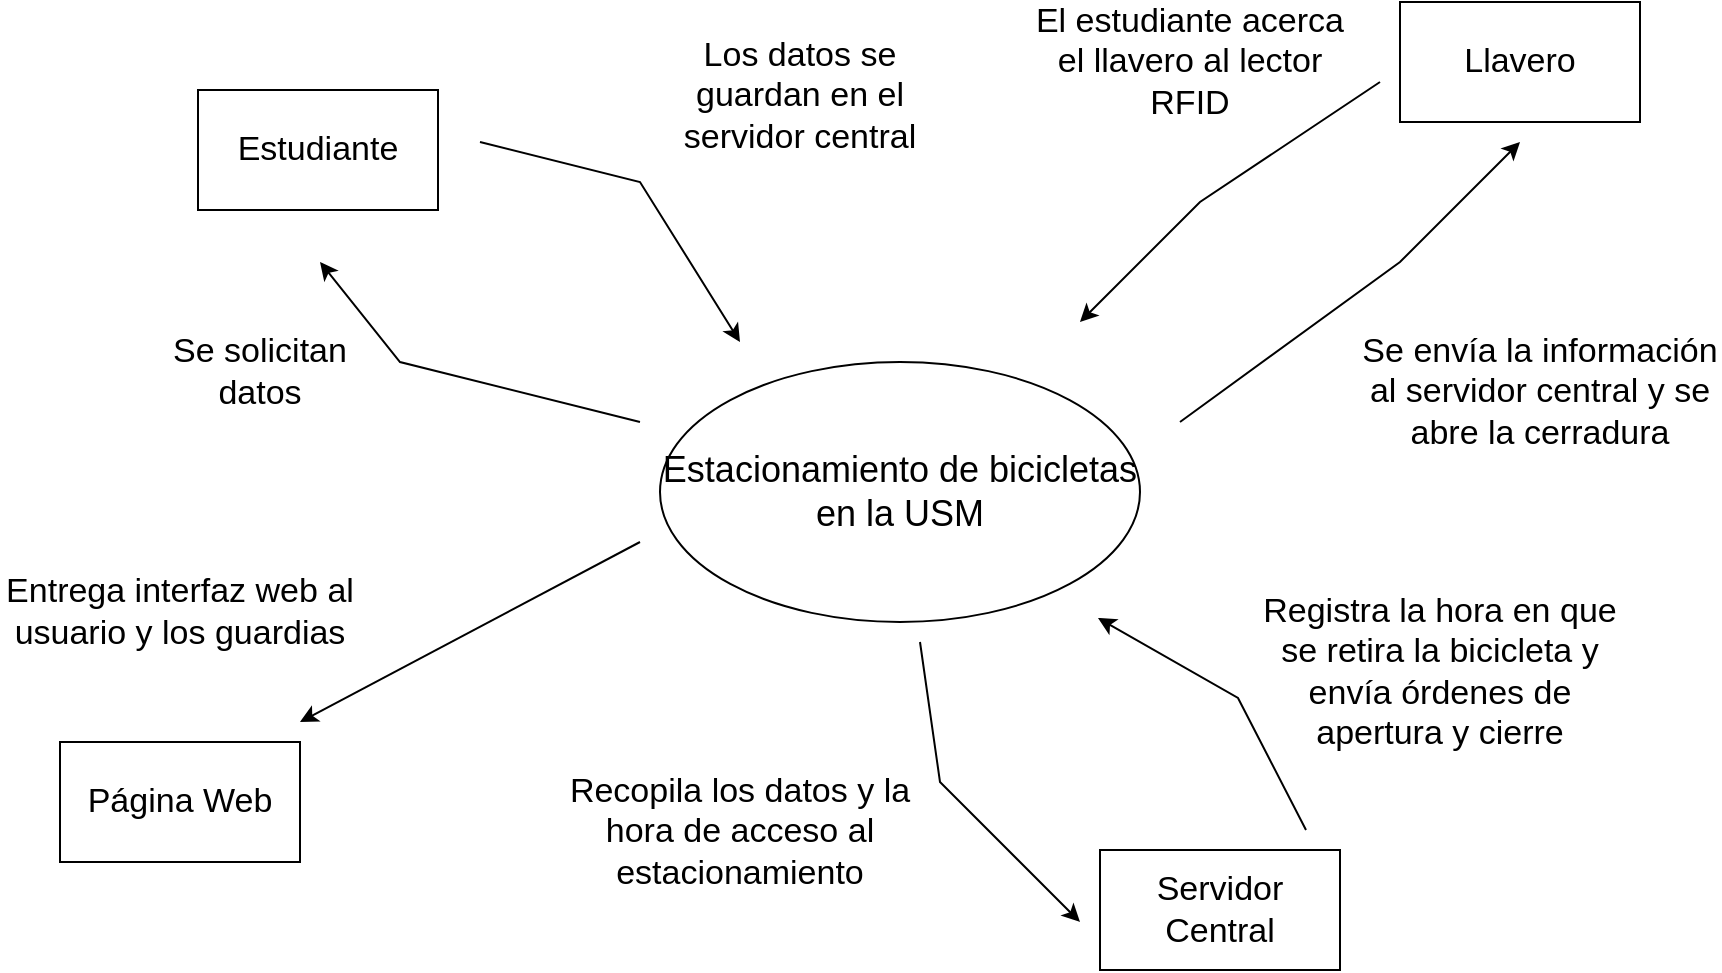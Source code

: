 <mxfile version="24.4.8" type="device">
  <diagram name="Page-1" id="KoP7njtCworViHrCnJjv">
    <mxGraphModel dx="1368" dy="838" grid="1" gridSize="10" guides="1" tooltips="1" connect="1" arrows="1" fold="1" page="1" pageScale="1" pageWidth="1100" pageHeight="850" math="0" shadow="0">
      <root>
        <mxCell id="0" />
        <mxCell id="1" parent="0" />
        <mxCell id="Q9otqVJlc2ox9_VG591W-1" value="&lt;font style=&quot;font-size: 18px;&quot;&gt;Estacionamiento de bicicletas en la USM&lt;/font&gt;" style="ellipse;whiteSpace=wrap;html=1;" vertex="1" parent="1">
          <mxGeometry x="430" y="360" width="240" height="130" as="geometry" />
        </mxCell>
        <mxCell id="Q9otqVJlc2ox9_VG591W-2" value="&lt;font style=&quot;font-size: 17px;&quot;&gt;Estudiante&lt;/font&gt;" style="rounded=0;whiteSpace=wrap;html=1;" vertex="1" parent="1">
          <mxGeometry x="199" y="224" width="120" height="60" as="geometry" />
        </mxCell>
        <mxCell id="Q9otqVJlc2ox9_VG591W-3" value="&lt;font style=&quot;font-size: 17px;&quot;&gt;Llavero&lt;/font&gt;" style="rounded=0;whiteSpace=wrap;html=1;" vertex="1" parent="1">
          <mxGeometry x="800" y="180" width="120" height="60" as="geometry" />
        </mxCell>
        <mxCell id="Q9otqVJlc2ox9_VG591W-4" value="&lt;font style=&quot;font-size: 17px;&quot;&gt;Página Web&lt;/font&gt;" style="rounded=0;whiteSpace=wrap;html=1;" vertex="1" parent="1">
          <mxGeometry x="130" y="550" width="120" height="60" as="geometry" />
        </mxCell>
        <mxCell id="Q9otqVJlc2ox9_VG591W-5" value="&lt;font style=&quot;font-size: 17px;&quot;&gt;Servidor Central&lt;/font&gt;" style="rounded=0;whiteSpace=wrap;html=1;" vertex="1" parent="1">
          <mxGeometry x="650" y="604" width="120" height="60" as="geometry" />
        </mxCell>
        <mxCell id="Q9otqVJlc2ox9_VG591W-6" value="" style="endArrow=classic;html=1;rounded=0;" edge="1" parent="1">
          <mxGeometry width="50" height="50" relative="1" as="geometry">
            <mxPoint x="560" y="500" as="sourcePoint" />
            <mxPoint x="640" y="640" as="targetPoint" />
            <Array as="points">
              <mxPoint x="570" y="570" />
            </Array>
          </mxGeometry>
        </mxCell>
        <mxCell id="Q9otqVJlc2ox9_VG591W-7" value="" style="endArrow=classic;html=1;rounded=0;exitX=0.95;exitY=-0.067;exitDx=0;exitDy=0;exitPerimeter=0;" edge="1" parent="1">
          <mxGeometry width="50" height="50" relative="1" as="geometry">
            <mxPoint x="753" y="593.98" as="sourcePoint" />
            <mxPoint x="649" y="488" as="targetPoint" />
            <Array as="points">
              <mxPoint x="719" y="528" />
            </Array>
          </mxGeometry>
        </mxCell>
        <mxCell id="Q9otqVJlc2ox9_VG591W-9" value="&lt;font style=&quot;font-size: 17px;&quot;&gt;Se envía la información al servidor central y se abre la cerradura&lt;/font&gt;" style="text;html=1;align=center;verticalAlign=middle;whiteSpace=wrap;rounded=0;" vertex="1" parent="1">
          <mxGeometry x="780" y="330" width="180" height="90" as="geometry" />
        </mxCell>
        <mxCell id="Q9otqVJlc2ox9_VG591W-10" value="&lt;span style=&quot;font-size: 17px;&quot;&gt;Registra la hora en que se retira la bicicleta y envía órdenes de apertura y cierre&lt;/span&gt;" style="text;html=1;align=center;verticalAlign=middle;whiteSpace=wrap;rounded=0;" vertex="1" parent="1">
          <mxGeometry x="730" y="470" width="180" height="90" as="geometry" />
        </mxCell>
        <mxCell id="Q9otqVJlc2ox9_VG591W-11" value="&lt;span style=&quot;font-size: 17px;&quot;&gt;Recopila los datos y la hora de acceso al estacionamiento&lt;/span&gt;" style="text;html=1;align=center;verticalAlign=middle;whiteSpace=wrap;rounded=0;" vertex="1" parent="1">
          <mxGeometry x="380" y="550" width="180" height="90" as="geometry" />
        </mxCell>
        <mxCell id="Q9otqVJlc2ox9_VG591W-12" value="" style="endArrow=classic;html=1;rounded=0;" edge="1" parent="1">
          <mxGeometry width="50" height="50" relative="1" as="geometry">
            <mxPoint x="420" y="450" as="sourcePoint" />
            <mxPoint x="250" y="540" as="targetPoint" />
          </mxGeometry>
        </mxCell>
        <mxCell id="Q9otqVJlc2ox9_VG591W-13" value="&lt;span style=&quot;font-size: 17px;&quot;&gt;Entrega interfaz web al usuario y los guardias&lt;/span&gt;" style="text;html=1;align=center;verticalAlign=middle;whiteSpace=wrap;rounded=0;" vertex="1" parent="1">
          <mxGeometry x="100" y="440" width="180" height="90" as="geometry" />
        </mxCell>
        <mxCell id="Q9otqVJlc2ox9_VG591W-14" value="" style="endArrow=classic;html=1;rounded=0;" edge="1" parent="1">
          <mxGeometry width="50" height="50" relative="1" as="geometry">
            <mxPoint x="420" y="390" as="sourcePoint" />
            <mxPoint x="260" y="310" as="targetPoint" />
            <Array as="points">
              <mxPoint x="300" y="360" />
            </Array>
          </mxGeometry>
        </mxCell>
        <mxCell id="Q9otqVJlc2ox9_VG591W-15" value="" style="endArrow=classic;html=1;rounded=0;" edge="1" parent="1">
          <mxGeometry width="50" height="50" relative="1" as="geometry">
            <mxPoint x="340" y="250" as="sourcePoint" />
            <mxPoint x="470" y="350" as="targetPoint" />
            <Array as="points">
              <mxPoint x="420" y="270" />
            </Array>
          </mxGeometry>
        </mxCell>
        <mxCell id="Q9otqVJlc2ox9_VG591W-16" value="&lt;font style=&quot;font-size: 17px;&quot;&gt;Se solicitan datos&lt;/font&gt;" style="text;html=1;align=center;verticalAlign=middle;whiteSpace=wrap;rounded=0;" vertex="1" parent="1">
          <mxGeometry x="170" y="340" width="120" height="50" as="geometry" />
        </mxCell>
        <mxCell id="Q9otqVJlc2ox9_VG591W-17" value="&lt;font style=&quot;font-size: 17px;&quot;&gt;Los datos se guardan en el servidor central&lt;/font&gt;" style="text;html=1;align=center;verticalAlign=middle;whiteSpace=wrap;rounded=0;" vertex="1" parent="1">
          <mxGeometry x="430" y="200" width="140" height="54" as="geometry" />
        </mxCell>
        <mxCell id="Q9otqVJlc2ox9_VG591W-18" value="" style="endArrow=classic;html=1;rounded=0;" edge="1" parent="1">
          <mxGeometry width="50" height="50" relative="1" as="geometry">
            <mxPoint x="690" y="390" as="sourcePoint" />
            <mxPoint x="860" y="250" as="targetPoint" />
            <Array as="points">
              <mxPoint x="800" y="310" />
            </Array>
          </mxGeometry>
        </mxCell>
        <mxCell id="Q9otqVJlc2ox9_VG591W-19" value="" style="endArrow=classic;html=1;rounded=0;" edge="1" parent="1">
          <mxGeometry width="50" height="50" relative="1" as="geometry">
            <mxPoint x="790" y="220" as="sourcePoint" />
            <mxPoint x="640" y="340" as="targetPoint" />
            <Array as="points">
              <mxPoint x="700" y="280" />
            </Array>
          </mxGeometry>
        </mxCell>
        <mxCell id="Q9otqVJlc2ox9_VG591W-20" value="&lt;font style=&quot;font-size: 17px;&quot;&gt;El estudiante acerca el llavero al lector RFID&lt;/font&gt;" style="text;html=1;align=center;verticalAlign=middle;whiteSpace=wrap;rounded=0;" vertex="1" parent="1">
          <mxGeometry x="610" y="180" width="170" height="60" as="geometry" />
        </mxCell>
      </root>
    </mxGraphModel>
  </diagram>
</mxfile>
